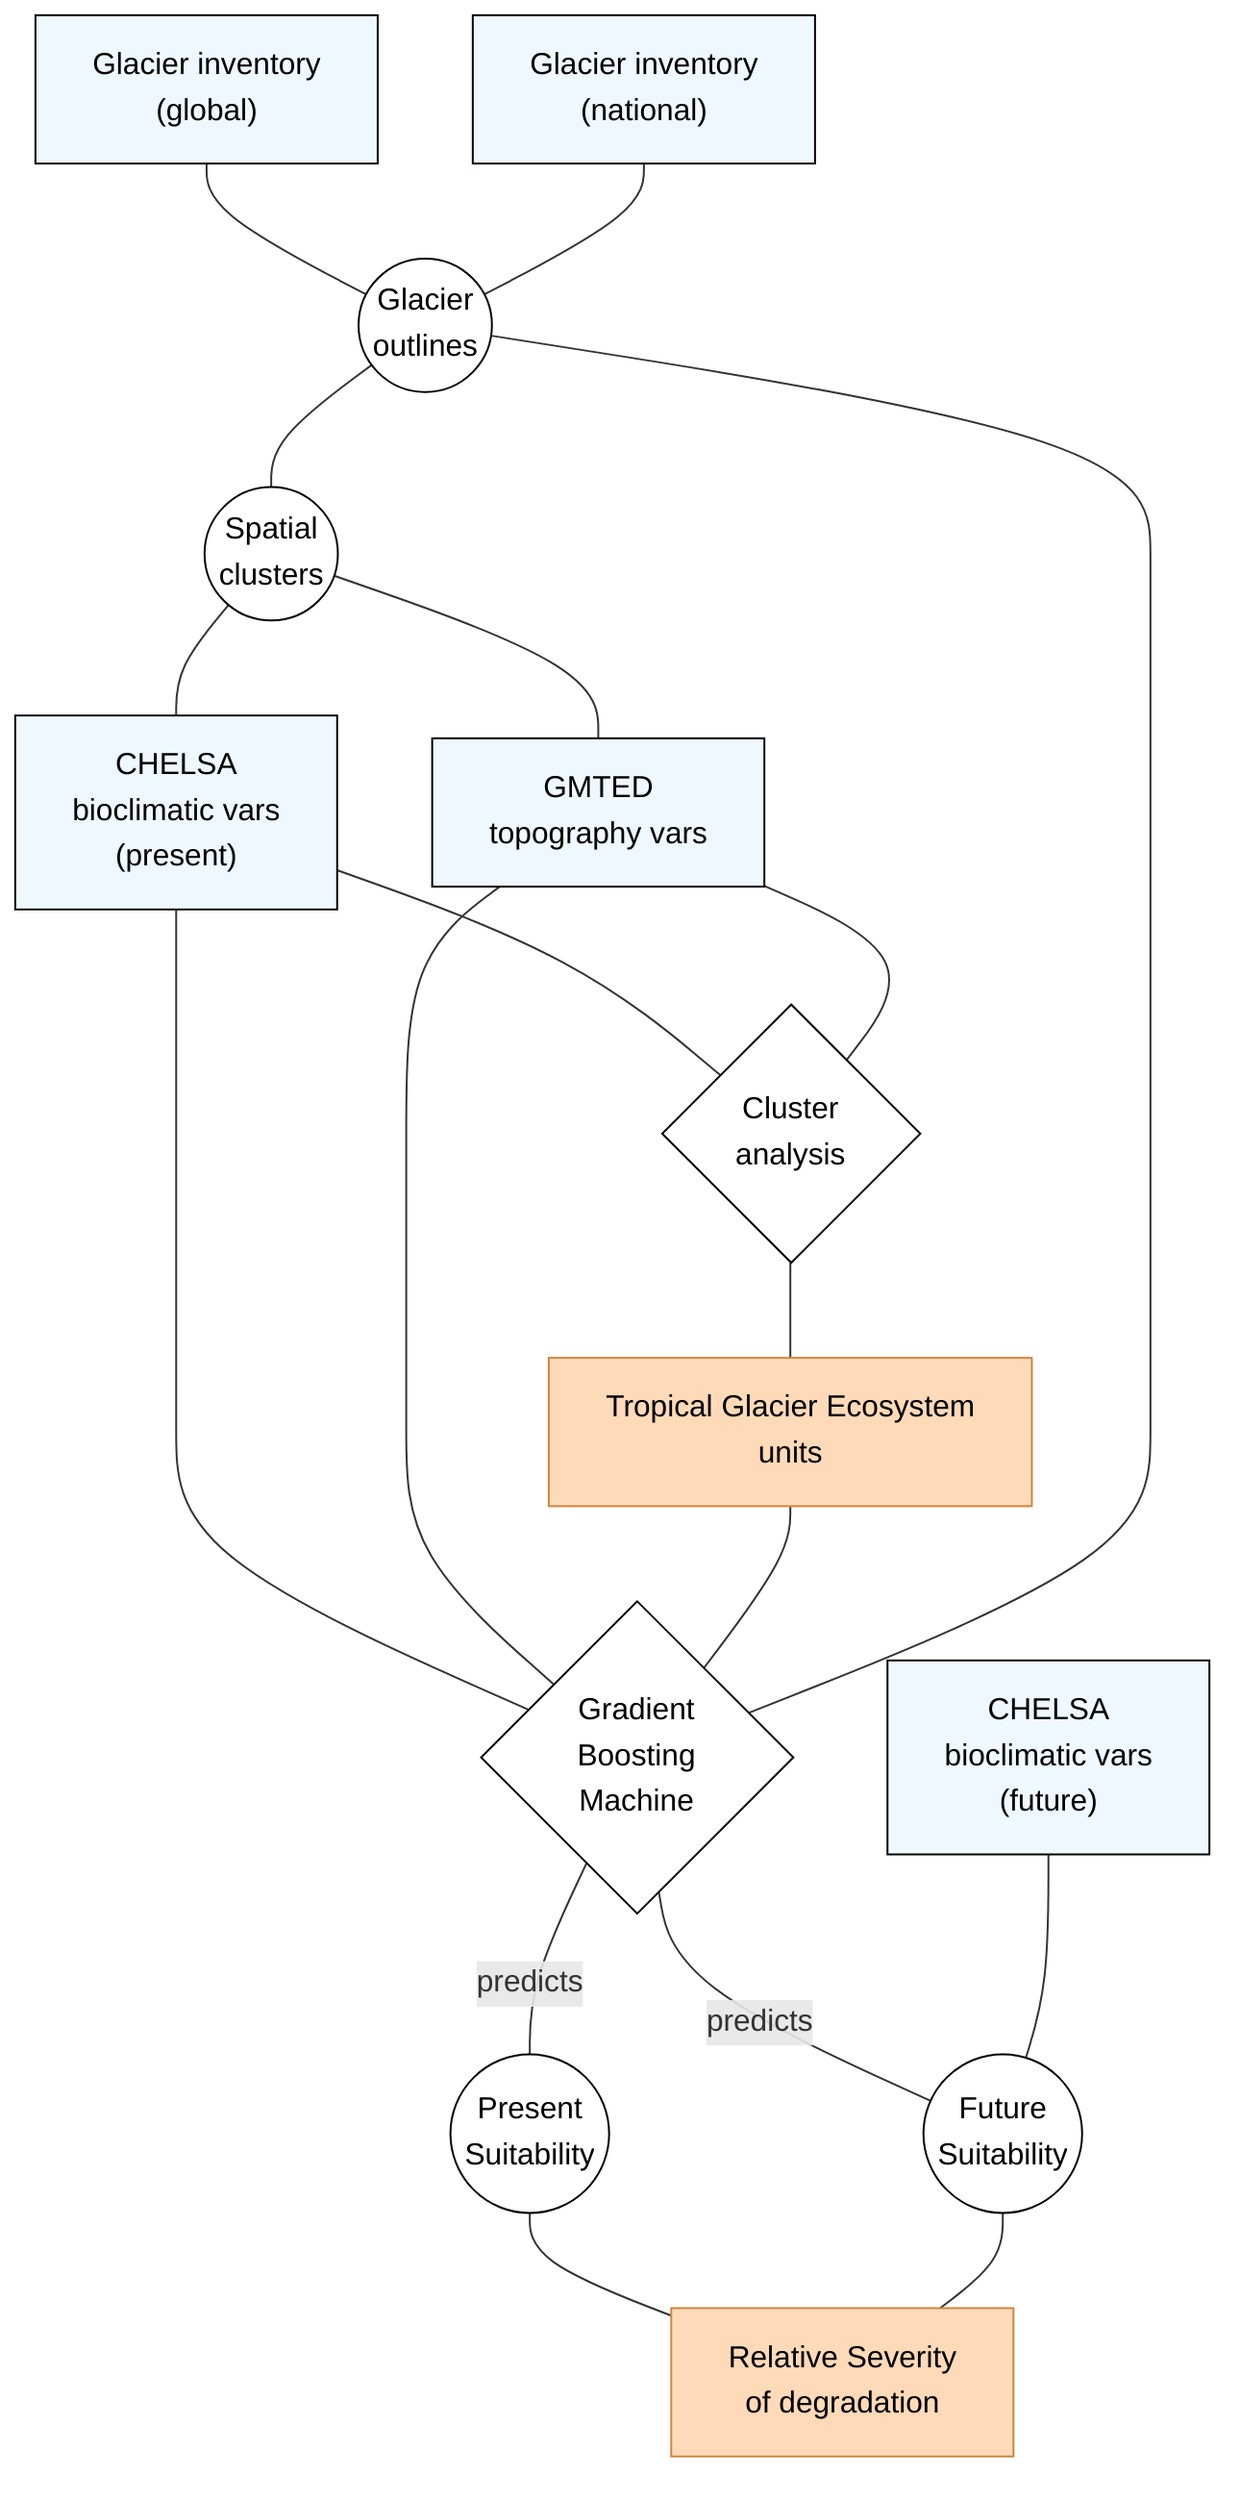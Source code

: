 flowchart TD
    GLAG["Glacier inventory\n(global)"]:::Data
    GLAN["Glacier inventory\n(national)"]:::Data
    BCLIM["CHELSA\nbioclimatic vars\n(present)"]:::Data
    BCFUT["CHELSA\nbioclimatic vars\n(future)"]:::Data
    GMTED["GMTED\ntopography vars"]:::Data

    GLAO(("Glacier\noutlines")):::Steps
    GLAB(("Spatial\nclusters")):::Steps
    CLUA{"Cluster\nanalysis"}:::Steps
    SUIT(("Present\nSuitability")):::Steps
    FSUIT(("Future\nSuitability")):::Steps

    GLAP["Tropical Glacier Ecosystem\nunits"]:::Product
    GBM{"Gradient\nBoosting\nMachine"}:::Steps
    RS["Relative Severity\nof degradation"]:::Product
    GLAG --- GLAO
    GLAN --- GLAO
    GLAO --- GLAB

    BCLIM --- CLUA 
    GMTED --- CLUA
    GLAB --- BCLIM
    GLAB --- GMTED
    CLUA --- GLAP

    BCLIM --- GBM
    GMTED --- GBM
    GLAP --- GBM
    GLAO --- GBM

    GBM -- predicts --- SUIT
    GBM -- predicts --- FSUIT
    BCFUT --- FSUIT
    SUIT --- RS
    FSUIT --- RS
  classDef Data fill:aliceblue, color:black, stroke:black
  classDef Steps color:black, fill:white, stroke:black
  classDef Product fill:peachpuff, color:black, stroke:peru